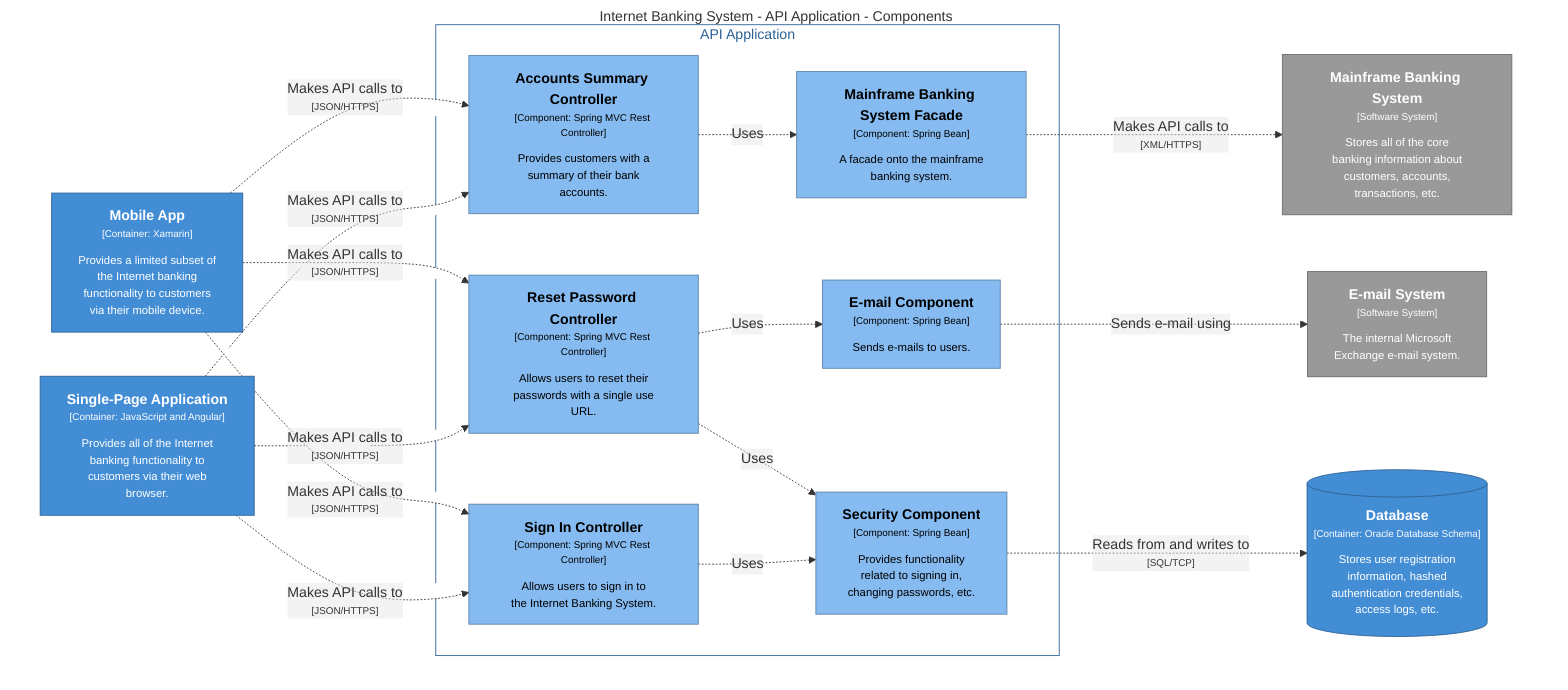 graph TB
  linkStyle default fill:#ffffff

  subgraph diagram ["Internet Banking System - API Application - Components"]
    style diagram fill:#ffffff,stroke:#ffffff

    4["<div style='font-weight: bold'>Mainframe Banking System</div><div style='font-size: 70%; margin-top: 0px'>[Software System]</div><div style='font-size: 80%; margin-top:10px'>Stores all of the core<br />banking information about<br />customers, accounts,<br />transactions, etc.</div>"]
    style 4 fill:#999999,stroke:#6b6b6b,color:#ffffff
    5["<div style='font-weight: bold'>E-mail System</div><div style='font-size: 70%; margin-top: 0px'>[Software System]</div><div style='font-size: 80%; margin-top:10px'>The internal Microsoft<br />Exchange e-mail system.</div>"]
    style 5 fill:#999999,stroke:#6b6b6b,color:#ffffff
    18[("<div style='font-weight: bold'>Database</div><div style='font-size: 70%; margin-top: 0px'>[Container: Oracle Database Schema]</div><div style='font-size: 80%; margin-top:10px'>Stores user registration<br />information, hashed<br />authentication credentials,<br />access logs, etc.</div>")]
    style 18 fill:#438dd5,stroke:#2e6295,color:#ffffff
    8["<div style='font-weight: bold'>Single-Page Application</div><div style='font-size: 70%; margin-top: 0px'>[Container: JavaScript and Angular]</div><div style='font-size: 80%; margin-top:10px'>Provides all of the Internet<br />banking functionality to<br />customers via their web<br />browser.</div>"]
    style 8 fill:#438dd5,stroke:#2e6295,color:#ffffff
    9["<div style='font-weight: bold'>Mobile App</div><div style='font-size: 70%; margin-top: 0px'>[Container: Xamarin]</div><div style='font-size: 80%; margin-top:10px'>Provides a limited subset of<br />the Internet banking<br />functionality to customers<br />via their mobile device.</div>"]
    style 9 fill:#438dd5,stroke:#2e6295,color:#ffffff

    subgraph 11 [API Application]
      style 11 fill:#ffffff,stroke:#2e6295,color:#2e6295

      12["<div style='font-weight: bold'>Sign In Controller</div><div style='font-size: 70%; margin-top: 0px'>[Component: Spring MVC Rest Controller]</div><div style='font-size: 80%; margin-top:10px'>Allows users to sign in to<br />the Internet Banking System.</div>"]
      style 12 fill:#85bbf0,stroke:#5d82a8,color:#000000
      13["<div style='font-weight: bold'>Accounts Summary Controller</div><div style='font-size: 70%; margin-top: 0px'>[Component: Spring MVC Rest Controller]</div><div style='font-size: 80%; margin-top:10px'>Provides customers with a<br />summary of their bank<br />accounts.</div>"]
      style 13 fill:#85bbf0,stroke:#5d82a8,color:#000000
      14["<div style='font-weight: bold'>Reset Password Controller</div><div style='font-size: 70%; margin-top: 0px'>[Component: Spring MVC Rest Controller]</div><div style='font-size: 80%; margin-top:10px'>Allows users to reset their<br />passwords with a single use<br />URL.</div>"]
      style 14 fill:#85bbf0,stroke:#5d82a8,color:#000000
      15["<div style='font-weight: bold'>Security Component</div><div style='font-size: 70%; margin-top: 0px'>[Component: Spring Bean]</div><div style='font-size: 80%; margin-top:10px'>Provides functionality<br />related to signing in,<br />changing passwords, etc.</div>"]
      style 15 fill:#85bbf0,stroke:#5d82a8,color:#000000
      16["<div style='font-weight: bold'>Mainframe Banking System Facade</div><div style='font-size: 70%; margin-top: 0px'>[Component: Spring Bean]</div><div style='font-size: 80%; margin-top:10px'>A facade onto the mainframe<br />banking system.</div>"]
      style 16 fill:#85bbf0,stroke:#5d82a8,color:#000000
      17["<div style='font-weight: bold'>E-mail Component</div><div style='font-size: 70%; margin-top: 0px'>[Component: Spring Bean]</div><div style='font-size: 80%; margin-top:10px'>Sends e-mails to users.</div>"]
      style 17 fill:#85bbf0,stroke:#5d82a8,color:#000000
    end

    8-. "<div>Makes API calls to</div><div style='font-size: 70%'>[JSON/HTTPS]</div>" .->12
    8-. "<div>Makes API calls to</div><div style='font-size: 70%'>[JSON/HTTPS]</div>" .->13
    8-. "<div>Makes API calls to</div><div style='font-size: 70%'>[JSON/HTTPS]</div>" .->14
    9-. "<div>Makes API calls to</div><div style='font-size: 70%'>[JSON/HTTPS]</div>" .->12
    9-. "<div>Makes API calls to</div><div style='font-size: 70%'>[JSON/HTTPS]</div>" .->13
    9-. "<div>Makes API calls to</div><div style='font-size: 70%'>[JSON/HTTPS]</div>" .->14
    12-. "<div>Uses</div><div style='font-size: 70%'></div>" .->15
    13-. "<div>Uses</div><div style='font-size: 70%'></div>" .->16
    14-. "<div>Uses</div><div style='font-size: 70%'></div>" .->15
    14-. "<div>Uses</div><div style='font-size: 70%'></div>" .->17
    15-. "<div>Reads from and writes to</div><div style='font-size: 70%'>[SQL/TCP]</div>" .->18
    16-. "<div>Makes API calls to</div><div style='font-size: 70%'>[XML/HTTPS]</div>" .->4
    17-. "<div>Sends e-mail using</div><div style='font-size: 70%'></div>" .->5
  end